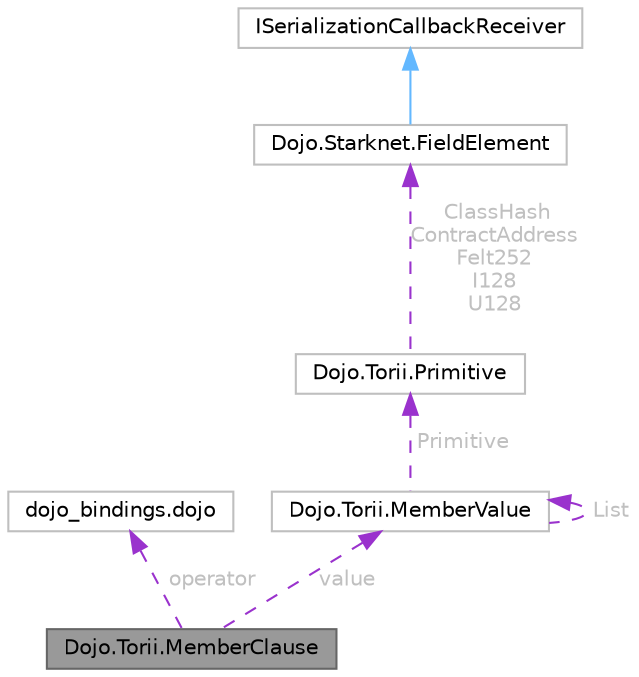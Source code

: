 digraph "Dojo.Torii.MemberClause"
{
 // LATEX_PDF_SIZE
  bgcolor="transparent";
  edge [fontname=Helvetica,fontsize=10,labelfontname=Helvetica,labelfontsize=10];
  node [fontname=Helvetica,fontsize=10,shape=box,height=0.2,width=0.4];
  Node1 [id="Node000001",label="Dojo.Torii.MemberClause",height=0.2,width=0.4,color="gray40", fillcolor="grey60", style="filled", fontcolor="black",tooltip=" "];
  Node2 -> Node1 [id="edge1_Node000001_Node000002",dir="back",color="darkorchid3",style="dashed",tooltip=" ",label=" operator",fontcolor="grey" ];
  Node2 [id="Node000002",label="dojo_bindings.dojo",height=0.2,width=0.4,color="grey75", fillcolor="white", style="filled",tooltip=" "];
  Node3 -> Node1 [id="edge2_Node000001_Node000003",dir="back",color="darkorchid3",style="dashed",tooltip=" ",label=" value",fontcolor="grey" ];
  Node3 [id="Node000003",label="Dojo.Torii.MemberValue",height=0.2,width=0.4,color="grey75", fillcolor="white", style="filled",URL="$struct_dojo_1_1_torii_1_1_member_value.html",tooltip=" "];
  Node4 -> Node3 [id="edge3_Node000003_Node000004",dir="back",color="darkorchid3",style="dashed",tooltip=" ",label=" Primitive",fontcolor="grey" ];
  Node4 [id="Node000004",label="Dojo.Torii.Primitive",height=0.2,width=0.4,color="grey75", fillcolor="white", style="filled",URL="$struct_dojo_1_1_torii_1_1_primitive.html",tooltip=" "];
  Node5 -> Node4 [id="edge4_Node000004_Node000005",dir="back",color="darkorchid3",style="dashed",tooltip=" ",label=" ClassHash\nContractAddress\nFelt252\nI128\nU128",fontcolor="grey" ];
  Node5 [id="Node000005",label="Dojo.Starknet.FieldElement",height=0.2,width=0.4,color="grey75", fillcolor="white", style="filled",URL="$class_dojo_1_1_starknet_1_1_field_element.html",tooltip=" "];
  Node6 -> Node5 [id="edge5_Node000005_Node000006",dir="back",color="steelblue1",style="solid",tooltip=" "];
  Node6 [id="Node000006",label="ISerializationCallbackReceiver",height=0.2,width=0.4,color="grey75", fillcolor="white", style="filled",tooltip=" "];
  Node3 -> Node3 [id="edge6_Node000003_Node000003",dir="back",color="darkorchid3",style="dashed",tooltip=" ",label=" List",fontcolor="grey" ];
}

